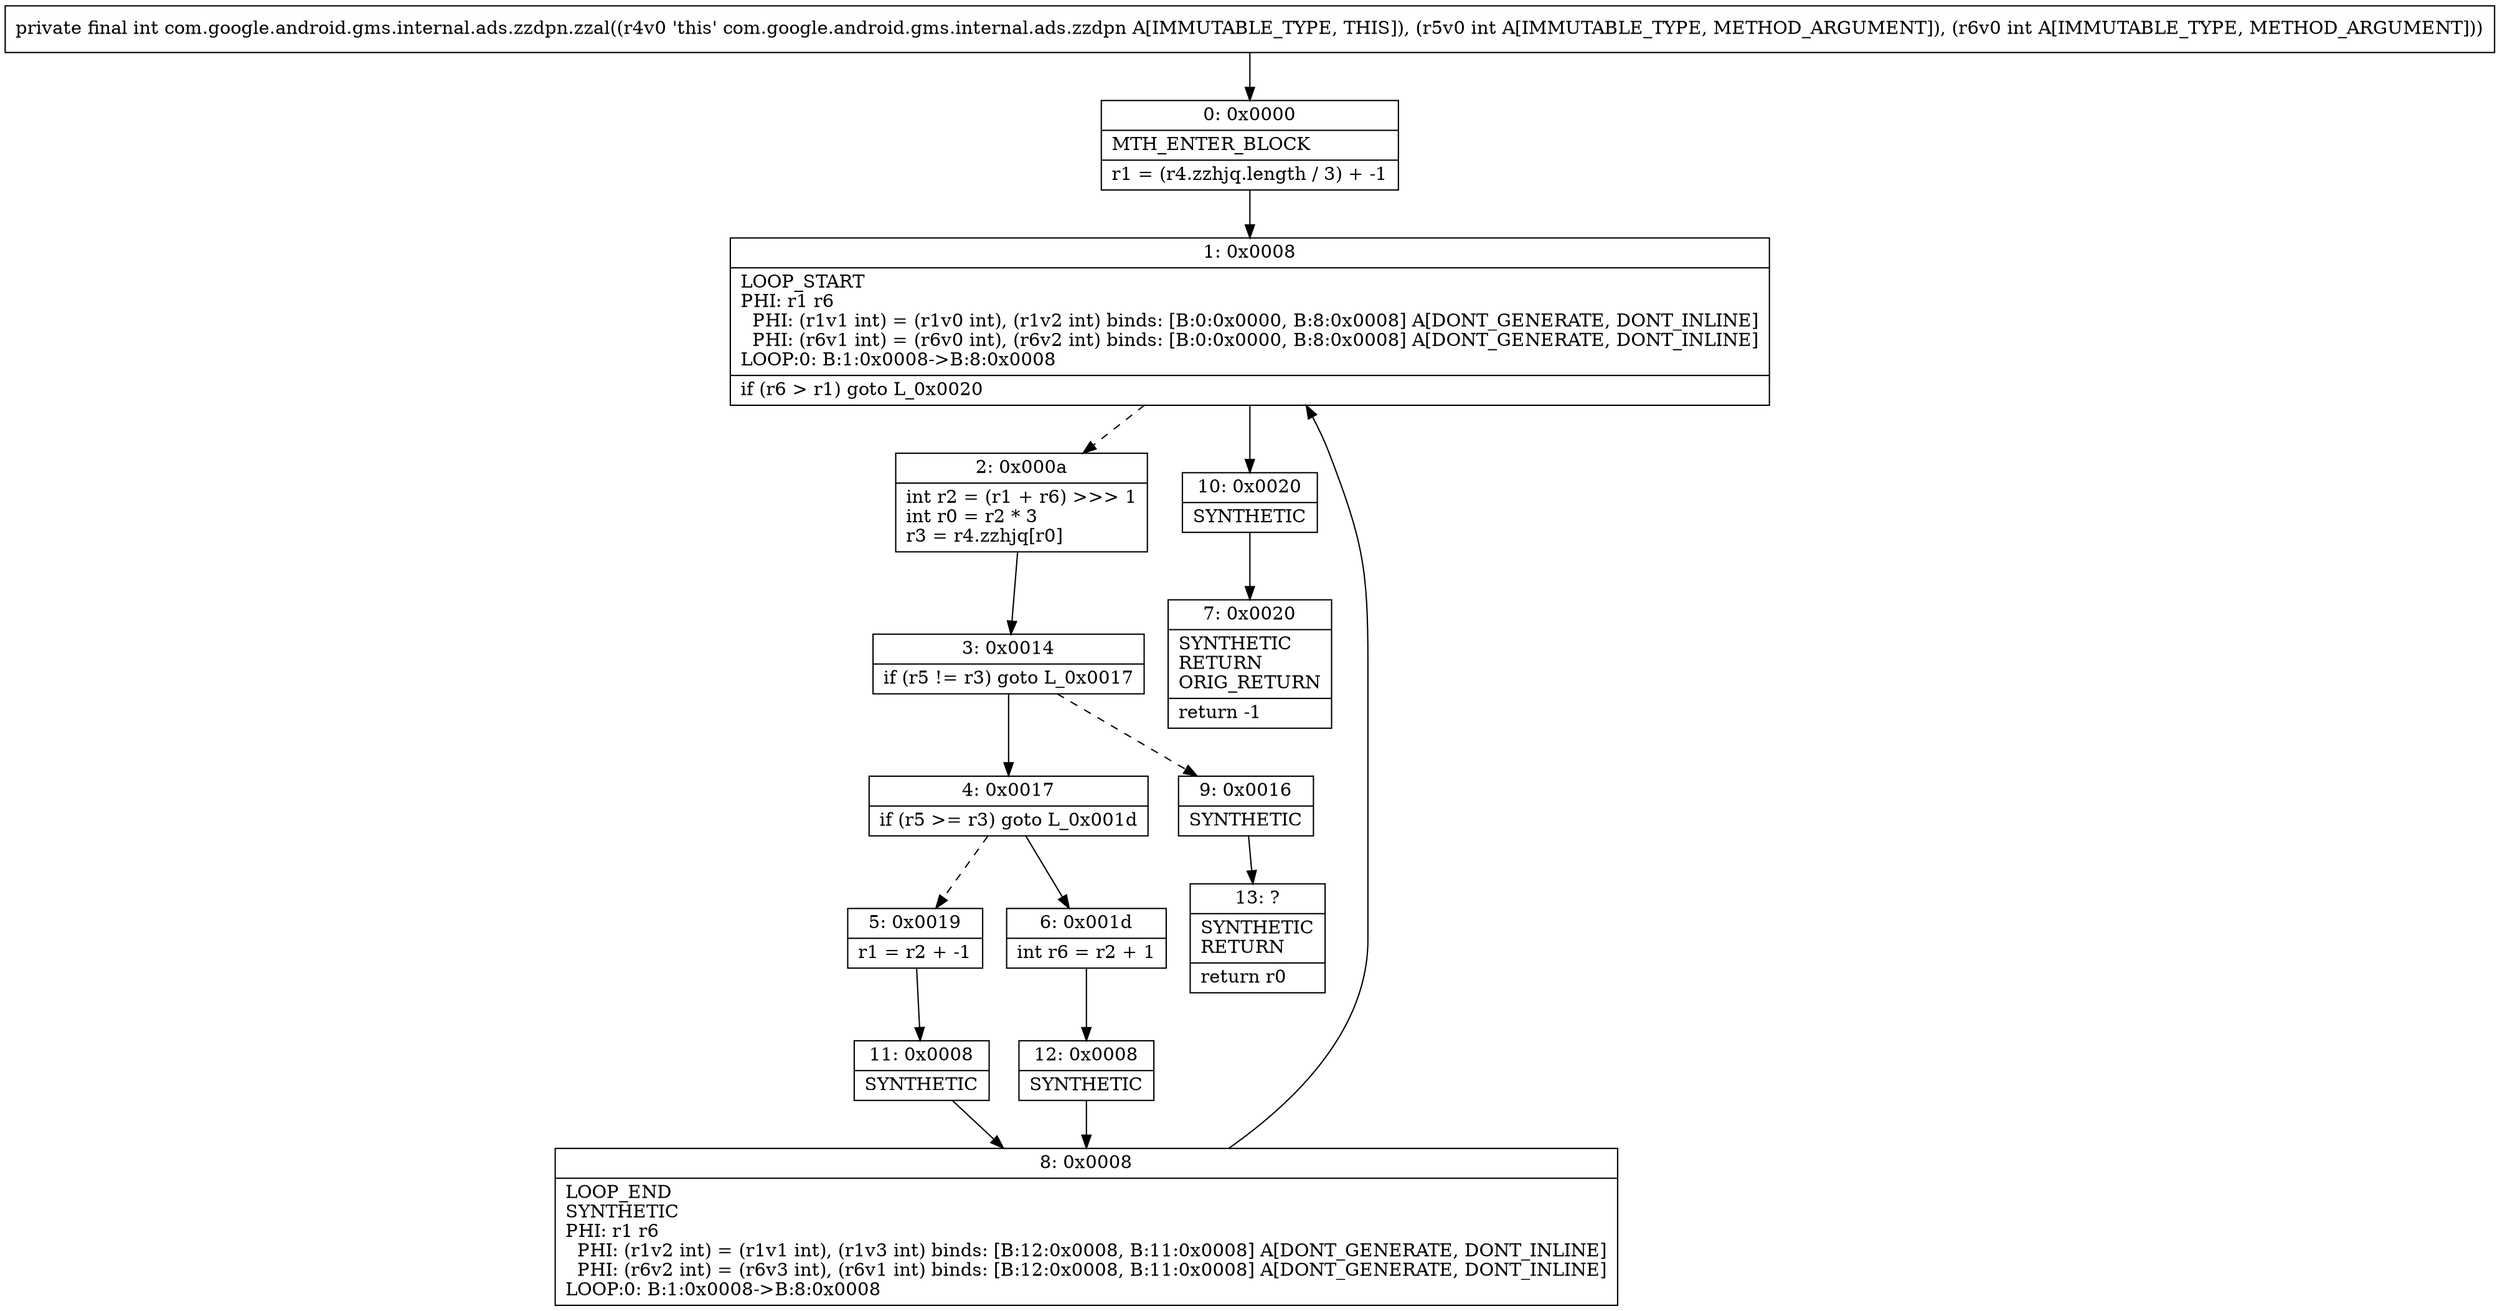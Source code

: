 digraph "CFG forcom.google.android.gms.internal.ads.zzdpn.zzal(II)I" {
Node_0 [shape=record,label="{0\:\ 0x0000|MTH_ENTER_BLOCK\l|r1 = (r4.zzhjq.length \/ 3) + \-1\l}"];
Node_1 [shape=record,label="{1\:\ 0x0008|LOOP_START\lPHI: r1 r6 \l  PHI: (r1v1 int) = (r1v0 int), (r1v2 int) binds: [B:0:0x0000, B:8:0x0008] A[DONT_GENERATE, DONT_INLINE]\l  PHI: (r6v1 int) = (r6v0 int), (r6v2 int) binds: [B:0:0x0000, B:8:0x0008] A[DONT_GENERATE, DONT_INLINE]\lLOOP:0: B:1:0x0008\-\>B:8:0x0008\l|if (r6 \> r1) goto L_0x0020\l}"];
Node_2 [shape=record,label="{2\:\ 0x000a|int r2 = (r1 + r6) \>\>\> 1\lint r0 = r2 * 3\lr3 = r4.zzhjq[r0]\l}"];
Node_3 [shape=record,label="{3\:\ 0x0014|if (r5 != r3) goto L_0x0017\l}"];
Node_4 [shape=record,label="{4\:\ 0x0017|if (r5 \>= r3) goto L_0x001d\l}"];
Node_5 [shape=record,label="{5\:\ 0x0019|r1 = r2 + \-1\l}"];
Node_6 [shape=record,label="{6\:\ 0x001d|int r6 = r2 + 1\l}"];
Node_7 [shape=record,label="{7\:\ 0x0020|SYNTHETIC\lRETURN\lORIG_RETURN\l|return \-1\l}"];
Node_8 [shape=record,label="{8\:\ 0x0008|LOOP_END\lSYNTHETIC\lPHI: r1 r6 \l  PHI: (r1v2 int) = (r1v1 int), (r1v3 int) binds: [B:12:0x0008, B:11:0x0008] A[DONT_GENERATE, DONT_INLINE]\l  PHI: (r6v2 int) = (r6v3 int), (r6v1 int) binds: [B:12:0x0008, B:11:0x0008] A[DONT_GENERATE, DONT_INLINE]\lLOOP:0: B:1:0x0008\-\>B:8:0x0008\l}"];
Node_9 [shape=record,label="{9\:\ 0x0016|SYNTHETIC\l}"];
Node_10 [shape=record,label="{10\:\ 0x0020|SYNTHETIC\l}"];
Node_11 [shape=record,label="{11\:\ 0x0008|SYNTHETIC\l}"];
Node_12 [shape=record,label="{12\:\ 0x0008|SYNTHETIC\l}"];
Node_13 [shape=record,label="{13\:\ ?|SYNTHETIC\lRETURN\l|return r0\l}"];
MethodNode[shape=record,label="{private final int com.google.android.gms.internal.ads.zzdpn.zzal((r4v0 'this' com.google.android.gms.internal.ads.zzdpn A[IMMUTABLE_TYPE, THIS]), (r5v0 int A[IMMUTABLE_TYPE, METHOD_ARGUMENT]), (r6v0 int A[IMMUTABLE_TYPE, METHOD_ARGUMENT])) }"];
MethodNode -> Node_0;
Node_0 -> Node_1;
Node_1 -> Node_2[style=dashed];
Node_1 -> Node_10;
Node_2 -> Node_3;
Node_3 -> Node_4;
Node_3 -> Node_9[style=dashed];
Node_4 -> Node_5[style=dashed];
Node_4 -> Node_6;
Node_5 -> Node_11;
Node_6 -> Node_12;
Node_8 -> Node_1;
Node_9 -> Node_13;
Node_10 -> Node_7;
Node_11 -> Node_8;
Node_12 -> Node_8;
}

